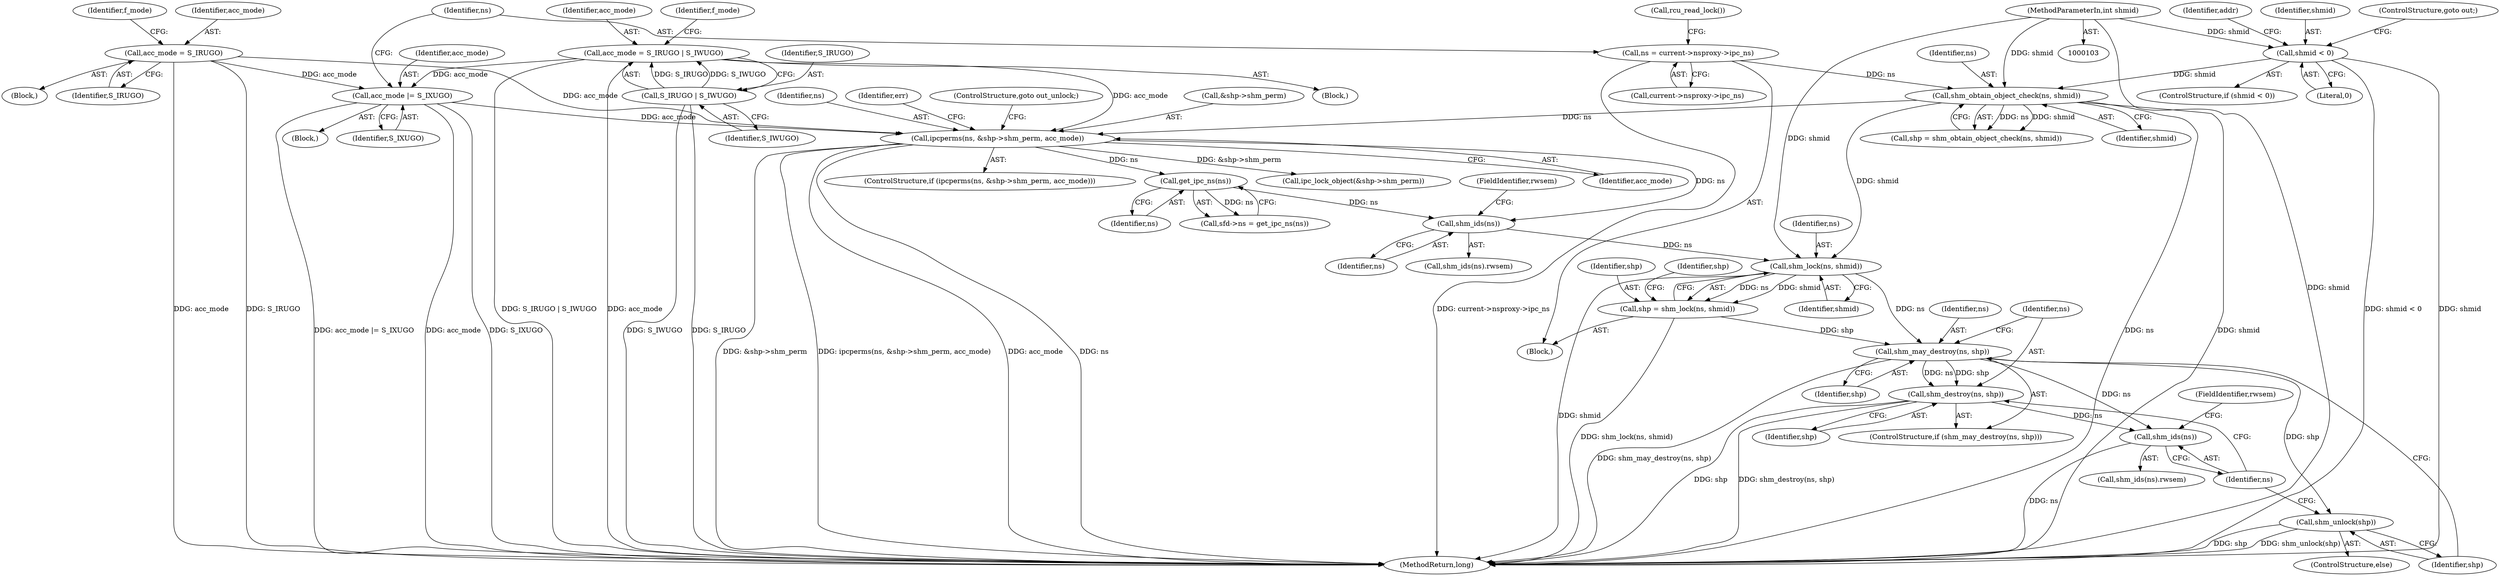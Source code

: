 digraph "0_linux_e1d35d4dc7f089e6c9c080d556feedf9c706f0c7@pointer" {
"1000505" [label="(Call,shm_ids(ns))"];
"1000250" [label="(Call,ipcperms(ns, &shp->shm_perm, acc_mode))"];
"1000233" [label="(Call,shm_obtain_object_check(ns, shmid))"];
"1000223" [label="(Call,ns = current->nsproxy->ipc_ns)"];
"1000131" [label="(Call,shmid < 0)"];
"1000104" [label="(MethodParameterIn,int shmid)"];
"1000220" [label="(Call,acc_mode |= S_IXUGO)"];
"1000189" [label="(Call,acc_mode = S_IRUGO)"];
"1000202" [label="(Call,acc_mode = S_IRUGO | S_IWUGO)"];
"1000204" [label="(Call,S_IRUGO | S_IWUGO)"];
"1000392" [label="(Call,get_ipc_ns(ns))"];
"1000510" [label="(Call,shm_lock(ns, shmid))"];
"1000508" [label="(Call,shp = shm_lock(ns, shmid))"];
"1000518" [label="(Call,shm_may_destroy(ns, shp))"];
"1000521" [label="(Call,shm_destroy(ns, shp))"];
"1000530" [label="(Call,shm_ids(ns))"];
"1000525" [label="(Call,shm_unlock(shp))"];
"1000267" [label="(Call,ipc_lock_object(&shp->shm_perm))"];
"1000203" [label="(Identifier,acc_mode)"];
"1000109" [label="(Block,)"];
"1000510" [label="(Call,shm_lock(ns, shmid))"];
"1000521" [label="(Call,shm_destroy(ns, shp))"];
"1000507" [label="(FieldIdentifier,rwsem)"];
"1000193" [label="(Identifier,f_mode)"];
"1000526" [label="(Identifier,shp)"];
"1000540" [label="(MethodReturn,long)"];
"1000515" [label="(Identifier,shp)"];
"1000517" [label="(ControlStructure,if (shm_may_destroy(ns, shp)))"];
"1000524" [label="(ControlStructure,else)"];
"1000205" [label="(Identifier,S_IRUGO)"];
"1000257" [label="(ControlStructure,goto out_unlock;)"];
"1000190" [label="(Identifier,acc_mode)"];
"1000191" [label="(Identifier,S_IRUGO)"];
"1000223" [label="(Call,ns = current->nsproxy->ipc_ns)"];
"1000216" [label="(Block,)"];
"1000206" [label="(Identifier,S_IWUGO)"];
"1000523" [label="(Identifier,shp)"];
"1000233" [label="(Call,shm_obtain_object_check(ns, shmid))"];
"1000130" [label="(ControlStructure,if (shmid < 0))"];
"1000134" [label="(ControlStructure,goto out;)"];
"1000252" [label="(Call,&shp->shm_perm)"];
"1000202" [label="(Call,acc_mode = S_IRUGO | S_IWUGO)"];
"1000506" [label="(Identifier,ns)"];
"1000512" [label="(Identifier,shmid)"];
"1000505" [label="(Call,shm_ids(ns))"];
"1000520" [label="(Identifier,shp)"];
"1000225" [label="(Call,current->nsproxy->ipc_ns)"];
"1000133" [label="(Literal,0)"];
"1000138" [label="(Identifier,addr)"];
"1000204" [label="(Call,S_IRUGO | S_IWUGO)"];
"1000250" [label="(Call,ipcperms(ns, &shp->shm_perm, acc_mode))"];
"1000235" [label="(Identifier,shmid)"];
"1000519" [label="(Identifier,ns)"];
"1000185" [label="(Block,)"];
"1000131" [label="(Call,shmid < 0)"];
"1000530" [label="(Call,shm_ids(ns))"];
"1000508" [label="(Call,shp = shm_lock(ns, shmid))"];
"1000509" [label="(Identifier,shp)"];
"1000132" [label="(Identifier,shmid)"];
"1000532" [label="(FieldIdentifier,rwsem)"];
"1000251" [label="(Identifier,ns)"];
"1000222" [label="(Identifier,S_IXUGO)"];
"1000189" [label="(Call,acc_mode = S_IRUGO)"];
"1000392" [label="(Call,get_ipc_ns(ns))"];
"1000504" [label="(Call,shm_ids(ns).rwsem)"];
"1000221" [label="(Identifier,acc_mode)"];
"1000256" [label="(Identifier,acc_mode)"];
"1000231" [label="(Call,shp = shm_obtain_object_check(ns, shmid))"];
"1000522" [label="(Identifier,ns)"];
"1000531" [label="(Identifier,ns)"];
"1000208" [label="(Identifier,f_mode)"];
"1000511" [label="(Identifier,ns)"];
"1000224" [label="(Identifier,ns)"];
"1000230" [label="(Call,rcu_read_lock())"];
"1000529" [label="(Call,shm_ids(ns).rwsem)"];
"1000220" [label="(Call,acc_mode |= S_IXUGO)"];
"1000234" [label="(Identifier,ns)"];
"1000249" [label="(ControlStructure,if (ipcperms(ns, &shp->shm_perm, acc_mode)))"];
"1000388" [label="(Call,sfd->ns = get_ipc_ns(ns))"];
"1000104" [label="(MethodParameterIn,int shmid)"];
"1000518" [label="(Call,shm_may_destroy(ns, shp))"];
"1000525" [label="(Call,shm_unlock(shp))"];
"1000259" [label="(Identifier,err)"];
"1000393" [label="(Identifier,ns)"];
"1000196" [label="(Block,)"];
"1000505" -> "1000504"  [label="AST: "];
"1000505" -> "1000506"  [label="CFG: "];
"1000506" -> "1000505"  [label="AST: "];
"1000507" -> "1000505"  [label="CFG: "];
"1000250" -> "1000505"  [label="DDG: ns"];
"1000392" -> "1000505"  [label="DDG: ns"];
"1000505" -> "1000510"  [label="DDG: ns"];
"1000250" -> "1000249"  [label="AST: "];
"1000250" -> "1000256"  [label="CFG: "];
"1000251" -> "1000250"  [label="AST: "];
"1000252" -> "1000250"  [label="AST: "];
"1000256" -> "1000250"  [label="AST: "];
"1000257" -> "1000250"  [label="CFG: "];
"1000259" -> "1000250"  [label="CFG: "];
"1000250" -> "1000540"  [label="DDG: ns"];
"1000250" -> "1000540"  [label="DDG: &shp->shm_perm"];
"1000250" -> "1000540"  [label="DDG: ipcperms(ns, &shp->shm_perm, acc_mode)"];
"1000250" -> "1000540"  [label="DDG: acc_mode"];
"1000233" -> "1000250"  [label="DDG: ns"];
"1000220" -> "1000250"  [label="DDG: acc_mode"];
"1000189" -> "1000250"  [label="DDG: acc_mode"];
"1000202" -> "1000250"  [label="DDG: acc_mode"];
"1000250" -> "1000267"  [label="DDG: &shp->shm_perm"];
"1000250" -> "1000392"  [label="DDG: ns"];
"1000233" -> "1000231"  [label="AST: "];
"1000233" -> "1000235"  [label="CFG: "];
"1000234" -> "1000233"  [label="AST: "];
"1000235" -> "1000233"  [label="AST: "];
"1000231" -> "1000233"  [label="CFG: "];
"1000233" -> "1000540"  [label="DDG: shmid"];
"1000233" -> "1000540"  [label="DDG: ns"];
"1000233" -> "1000231"  [label="DDG: ns"];
"1000233" -> "1000231"  [label="DDG: shmid"];
"1000223" -> "1000233"  [label="DDG: ns"];
"1000131" -> "1000233"  [label="DDG: shmid"];
"1000104" -> "1000233"  [label="DDG: shmid"];
"1000233" -> "1000510"  [label="DDG: shmid"];
"1000223" -> "1000109"  [label="AST: "];
"1000223" -> "1000225"  [label="CFG: "];
"1000224" -> "1000223"  [label="AST: "];
"1000225" -> "1000223"  [label="AST: "];
"1000230" -> "1000223"  [label="CFG: "];
"1000223" -> "1000540"  [label="DDG: current->nsproxy->ipc_ns"];
"1000131" -> "1000130"  [label="AST: "];
"1000131" -> "1000133"  [label="CFG: "];
"1000132" -> "1000131"  [label="AST: "];
"1000133" -> "1000131"  [label="AST: "];
"1000134" -> "1000131"  [label="CFG: "];
"1000138" -> "1000131"  [label="CFG: "];
"1000131" -> "1000540"  [label="DDG: shmid"];
"1000131" -> "1000540"  [label="DDG: shmid < 0"];
"1000104" -> "1000131"  [label="DDG: shmid"];
"1000104" -> "1000103"  [label="AST: "];
"1000104" -> "1000540"  [label="DDG: shmid"];
"1000104" -> "1000510"  [label="DDG: shmid"];
"1000220" -> "1000216"  [label="AST: "];
"1000220" -> "1000222"  [label="CFG: "];
"1000221" -> "1000220"  [label="AST: "];
"1000222" -> "1000220"  [label="AST: "];
"1000224" -> "1000220"  [label="CFG: "];
"1000220" -> "1000540"  [label="DDG: acc_mode"];
"1000220" -> "1000540"  [label="DDG: S_IXUGO"];
"1000220" -> "1000540"  [label="DDG: acc_mode |= S_IXUGO"];
"1000189" -> "1000220"  [label="DDG: acc_mode"];
"1000202" -> "1000220"  [label="DDG: acc_mode"];
"1000189" -> "1000185"  [label="AST: "];
"1000189" -> "1000191"  [label="CFG: "];
"1000190" -> "1000189"  [label="AST: "];
"1000191" -> "1000189"  [label="AST: "];
"1000193" -> "1000189"  [label="CFG: "];
"1000189" -> "1000540"  [label="DDG: acc_mode"];
"1000189" -> "1000540"  [label="DDG: S_IRUGO"];
"1000202" -> "1000196"  [label="AST: "];
"1000202" -> "1000204"  [label="CFG: "];
"1000203" -> "1000202"  [label="AST: "];
"1000204" -> "1000202"  [label="AST: "];
"1000208" -> "1000202"  [label="CFG: "];
"1000202" -> "1000540"  [label="DDG: acc_mode"];
"1000202" -> "1000540"  [label="DDG: S_IRUGO | S_IWUGO"];
"1000204" -> "1000202"  [label="DDG: S_IRUGO"];
"1000204" -> "1000202"  [label="DDG: S_IWUGO"];
"1000204" -> "1000206"  [label="CFG: "];
"1000205" -> "1000204"  [label="AST: "];
"1000206" -> "1000204"  [label="AST: "];
"1000204" -> "1000540"  [label="DDG: S_IWUGO"];
"1000204" -> "1000540"  [label="DDG: S_IRUGO"];
"1000392" -> "1000388"  [label="AST: "];
"1000392" -> "1000393"  [label="CFG: "];
"1000393" -> "1000392"  [label="AST: "];
"1000388" -> "1000392"  [label="CFG: "];
"1000392" -> "1000388"  [label="DDG: ns"];
"1000510" -> "1000508"  [label="AST: "];
"1000510" -> "1000512"  [label="CFG: "];
"1000511" -> "1000510"  [label="AST: "];
"1000512" -> "1000510"  [label="AST: "];
"1000508" -> "1000510"  [label="CFG: "];
"1000510" -> "1000540"  [label="DDG: shmid"];
"1000510" -> "1000508"  [label="DDG: ns"];
"1000510" -> "1000508"  [label="DDG: shmid"];
"1000510" -> "1000518"  [label="DDG: ns"];
"1000508" -> "1000109"  [label="AST: "];
"1000509" -> "1000508"  [label="AST: "];
"1000515" -> "1000508"  [label="CFG: "];
"1000508" -> "1000540"  [label="DDG: shm_lock(ns, shmid)"];
"1000508" -> "1000518"  [label="DDG: shp"];
"1000518" -> "1000517"  [label="AST: "];
"1000518" -> "1000520"  [label="CFG: "];
"1000519" -> "1000518"  [label="AST: "];
"1000520" -> "1000518"  [label="AST: "];
"1000522" -> "1000518"  [label="CFG: "];
"1000526" -> "1000518"  [label="CFG: "];
"1000518" -> "1000540"  [label="DDG: shm_may_destroy(ns, shp)"];
"1000518" -> "1000521"  [label="DDG: ns"];
"1000518" -> "1000521"  [label="DDG: shp"];
"1000518" -> "1000525"  [label="DDG: shp"];
"1000518" -> "1000530"  [label="DDG: ns"];
"1000521" -> "1000517"  [label="AST: "];
"1000521" -> "1000523"  [label="CFG: "];
"1000522" -> "1000521"  [label="AST: "];
"1000523" -> "1000521"  [label="AST: "];
"1000531" -> "1000521"  [label="CFG: "];
"1000521" -> "1000540"  [label="DDG: shm_destroy(ns, shp)"];
"1000521" -> "1000540"  [label="DDG: shp"];
"1000521" -> "1000530"  [label="DDG: ns"];
"1000530" -> "1000529"  [label="AST: "];
"1000530" -> "1000531"  [label="CFG: "];
"1000531" -> "1000530"  [label="AST: "];
"1000532" -> "1000530"  [label="CFG: "];
"1000530" -> "1000540"  [label="DDG: ns"];
"1000525" -> "1000524"  [label="AST: "];
"1000525" -> "1000526"  [label="CFG: "];
"1000526" -> "1000525"  [label="AST: "];
"1000531" -> "1000525"  [label="CFG: "];
"1000525" -> "1000540"  [label="DDG: shm_unlock(shp)"];
"1000525" -> "1000540"  [label="DDG: shp"];
}
